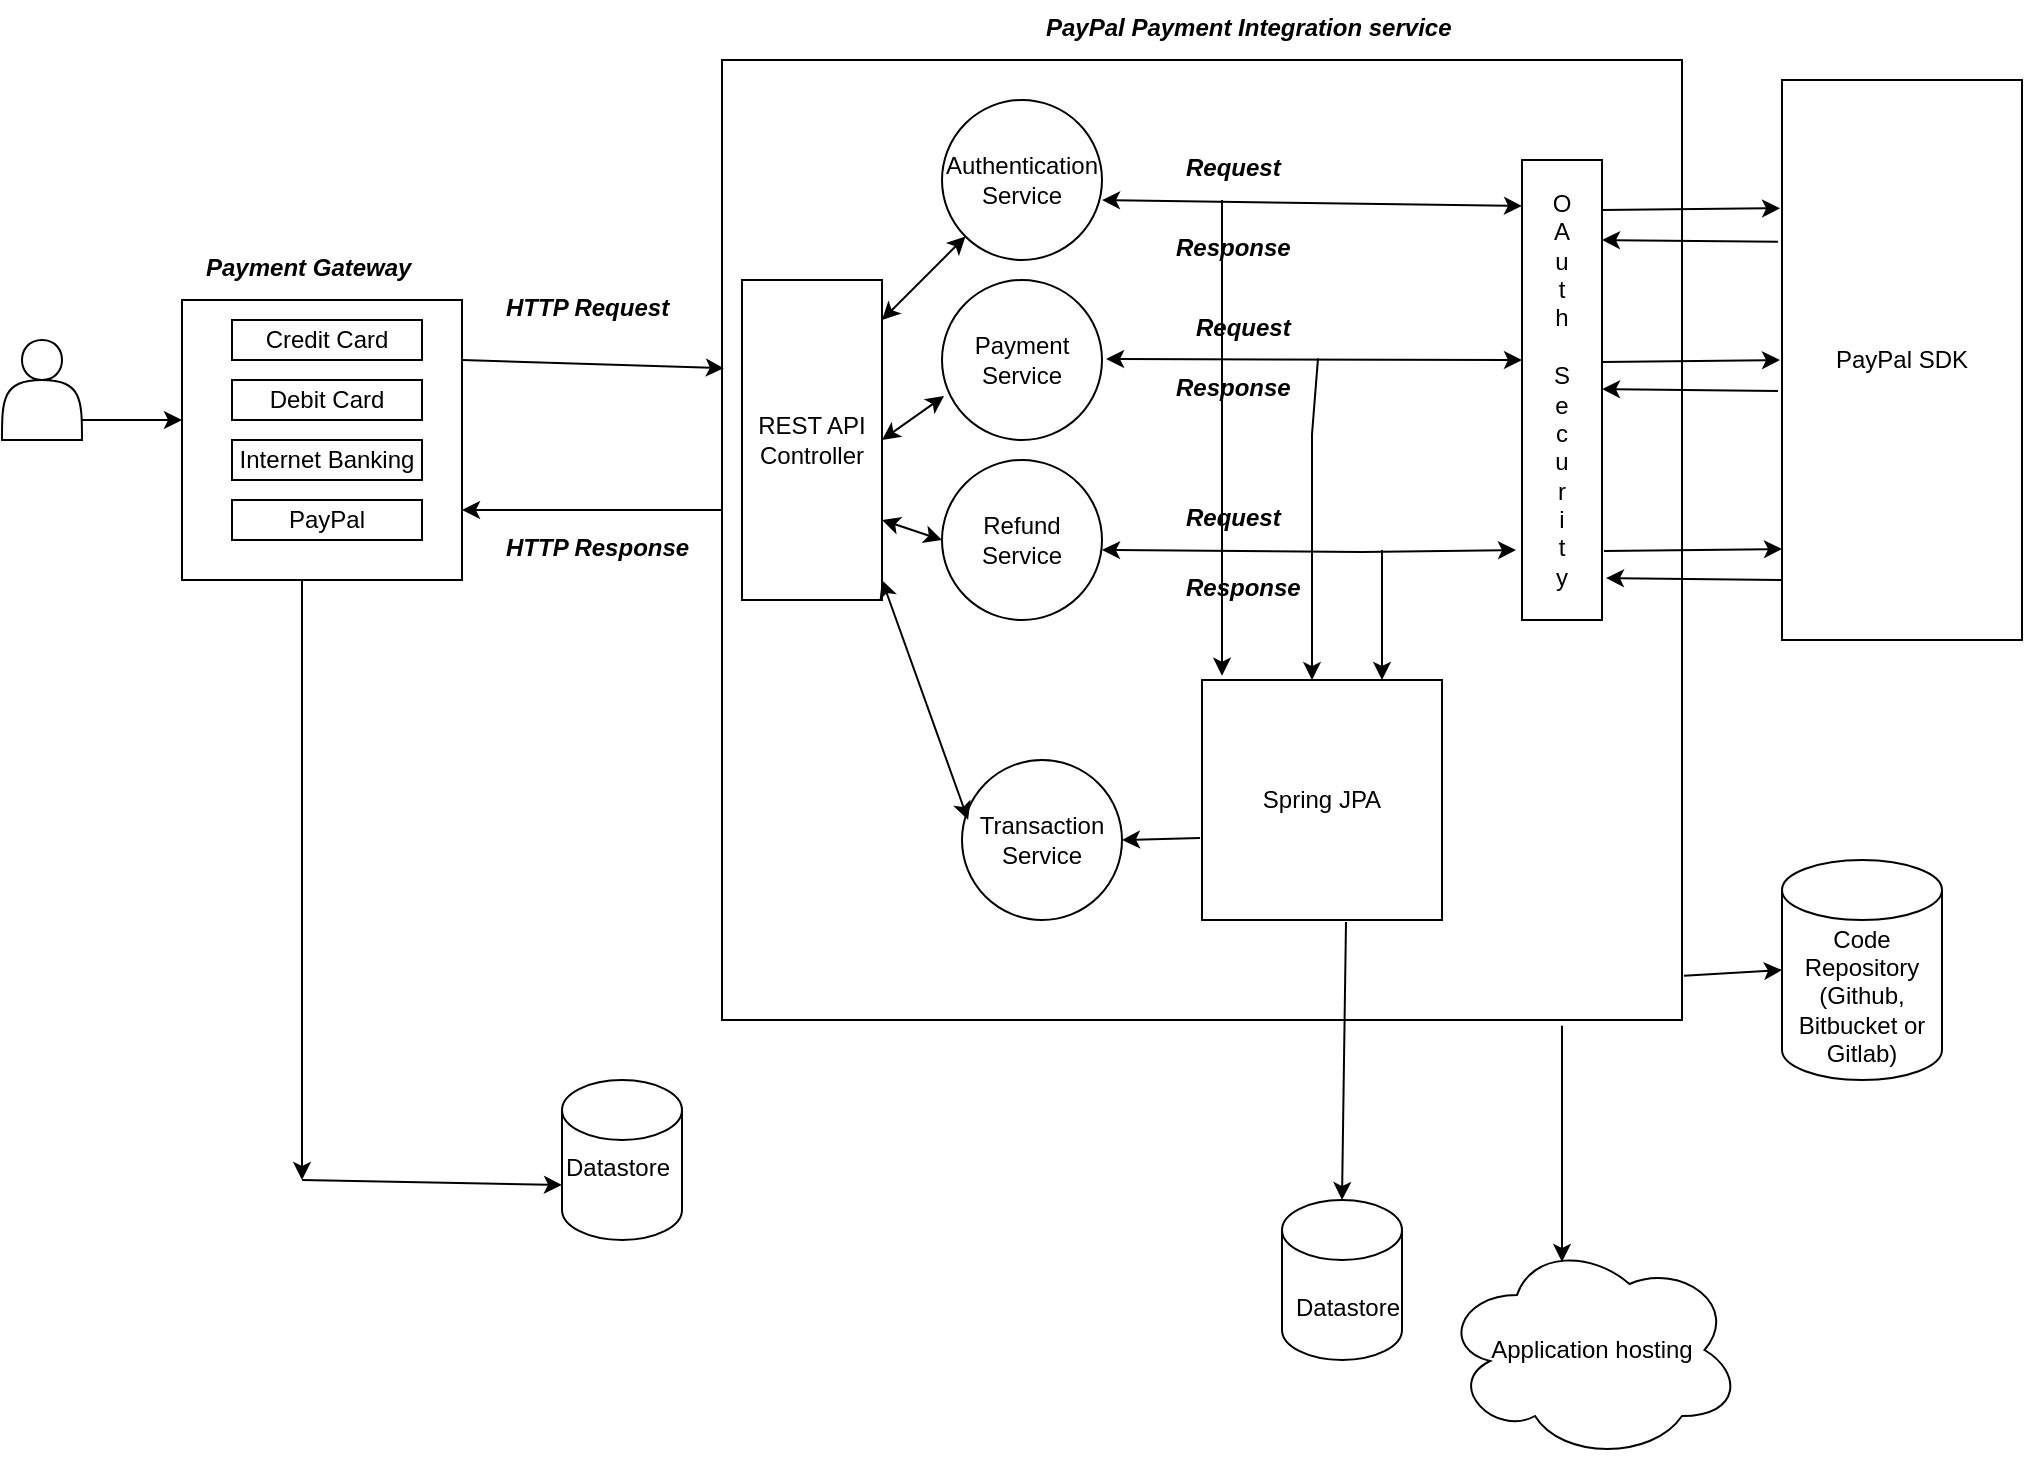 <mxfile version="24.7.8">
  <diagram name="Page-1" id="oqdl3CPkqT0f2W-JLEm6">
    <mxGraphModel dx="880" dy="434" grid="1" gridSize="10" guides="1" tooltips="1" connect="1" arrows="1" fold="1" page="1" pageScale="1" pageWidth="850" pageHeight="1100" background="#ffffff" math="0" shadow="0">
      <root>
        <mxCell id="0" />
        <mxCell id="1" parent="0" />
        <mxCell id="AbVsz41TD_JJC3Mar6eJ-1" value="" style="shape=actor;whiteSpace=wrap;html=1;" parent="1" vertex="1">
          <mxGeometry x="10" y="190" width="40" height="50" as="geometry" />
        </mxCell>
        <mxCell id="AbVsz41TD_JJC3Mar6eJ-2" value="" style="endArrow=classic;html=1;rounded=0;" parent="1" edge="1">
          <mxGeometry width="50" height="50" relative="1" as="geometry">
            <mxPoint x="50" y="230" as="sourcePoint" />
            <mxPoint x="100" y="230" as="targetPoint" />
          </mxGeometry>
        </mxCell>
        <mxCell id="AbVsz41TD_JJC3Mar6eJ-3" value="" style="whiteSpace=wrap;html=1;aspect=fixed;" parent="1" vertex="1">
          <mxGeometry x="100" y="170" width="140" height="140" as="geometry" />
        </mxCell>
        <mxCell id="AbVsz41TD_JJC3Mar6eJ-7" value="Credit Card" style="rounded=0;whiteSpace=wrap;html=1;" parent="1" vertex="1">
          <mxGeometry x="125" y="180" width="95" height="20" as="geometry" />
        </mxCell>
        <mxCell id="AbVsz41TD_JJC3Mar6eJ-9" value="&lt;b&gt;&lt;i&gt;Payment Gateway&lt;/i&gt;&lt;/b&gt;" style="text;whiteSpace=wrap;html=1;" parent="1" vertex="1">
          <mxGeometry x="110" y="140" width="120" height="30" as="geometry" />
        </mxCell>
        <mxCell id="AbVsz41TD_JJC3Mar6eJ-10" value="Debit Card" style="rounded=0;whiteSpace=wrap;html=1;" parent="1" vertex="1">
          <mxGeometry x="125" y="210" width="95" height="20" as="geometry" />
        </mxCell>
        <mxCell id="AbVsz41TD_JJC3Mar6eJ-11" value="Internet Banking" style="rounded=0;whiteSpace=wrap;html=1;" parent="1" vertex="1">
          <mxGeometry x="125" y="240" width="95" height="20" as="geometry" />
        </mxCell>
        <mxCell id="AbVsz41TD_JJC3Mar6eJ-12" value="PayPal" style="rounded=0;whiteSpace=wrap;html=1;" parent="1" vertex="1">
          <mxGeometry x="125" y="270" width="95" height="20" as="geometry" />
        </mxCell>
        <mxCell id="AbVsz41TD_JJC3Mar6eJ-14" value="" style="whiteSpace=wrap;html=1;aspect=fixed;" parent="1" vertex="1">
          <mxGeometry x="370" y="50" width="480" height="480" as="geometry" />
        </mxCell>
        <mxCell id="AbVsz41TD_JJC3Mar6eJ-15" value="&lt;b&gt;&lt;i&gt;PayPal Payment Integration service&lt;br&gt;&lt;/i&gt;&lt;/b&gt;" style="text;whiteSpace=wrap;html=1;" parent="1" vertex="1">
          <mxGeometry x="530" y="20" width="230" height="30" as="geometry" />
        </mxCell>
        <mxCell id="AbVsz41TD_JJC3Mar6eJ-16" value="" style="endArrow=classic;html=1;rounded=0;entryX=0.002;entryY=0.321;entryDx=0;entryDy=0;entryPerimeter=0;" parent="1" target="AbVsz41TD_JJC3Mar6eJ-14" edge="1">
          <mxGeometry width="50" height="50" relative="1" as="geometry">
            <mxPoint x="240" y="200" as="sourcePoint" />
            <mxPoint x="360" y="200" as="targetPoint" />
          </mxGeometry>
        </mxCell>
        <mxCell id="AbVsz41TD_JJC3Mar6eJ-18" value="" style="endArrow=classic;html=1;rounded=0;entryX=1;entryY=0.75;entryDx=0;entryDy=0;" parent="1" target="AbVsz41TD_JJC3Mar6eJ-3" edge="1">
          <mxGeometry width="50" height="50" relative="1" as="geometry">
            <mxPoint x="370" y="275" as="sourcePoint" />
            <mxPoint x="450" y="210" as="targetPoint" />
          </mxGeometry>
        </mxCell>
        <mxCell id="AbVsz41TD_JJC3Mar6eJ-19" value="&lt;b&gt;&lt;i&gt;HTTP Request&lt;br&gt;&lt;/i&gt;&lt;/b&gt;" style="text;whiteSpace=wrap;html=1;" parent="1" vertex="1">
          <mxGeometry x="260" y="160" width="120" height="30" as="geometry" />
        </mxCell>
        <mxCell id="AbVsz41TD_JJC3Mar6eJ-20" value="&lt;b&gt;&lt;i&gt;HTTP Response&lt;/i&gt;&lt;/b&gt;" style="text;whiteSpace=wrap;html=1;" parent="1" vertex="1">
          <mxGeometry x="260" y="280" width="120" height="30" as="geometry" />
        </mxCell>
        <mxCell id="AbVsz41TD_JJC3Mar6eJ-21" value="&lt;div&gt;REST API&lt;/div&gt;&lt;div&gt;Controller&lt;br&gt;&lt;/div&gt;" style="rounded=0;whiteSpace=wrap;html=1;" parent="1" vertex="1">
          <mxGeometry x="380" y="160" width="70" height="160" as="geometry" />
        </mxCell>
        <mxCell id="AbVsz41TD_JJC3Mar6eJ-22" value="Authentication Service" style="ellipse;whiteSpace=wrap;html=1;aspect=fixed;" parent="1" vertex="1">
          <mxGeometry x="480" y="70" width="80" height="80" as="geometry" />
        </mxCell>
        <mxCell id="AbVsz41TD_JJC3Mar6eJ-23" value="Payment Service" style="ellipse;whiteSpace=wrap;html=1;aspect=fixed;" parent="1" vertex="1">
          <mxGeometry x="480" y="160" width="80" height="80" as="geometry" />
        </mxCell>
        <mxCell id="AbVsz41TD_JJC3Mar6eJ-24" value="Refund Service" style="ellipse;whiteSpace=wrap;html=1;aspect=fixed;" parent="1" vertex="1">
          <mxGeometry x="480" y="250" width="80" height="80" as="geometry" />
        </mxCell>
        <mxCell id="AbVsz41TD_JJC3Mar6eJ-25" value="&lt;div&gt;Transaction&lt;/div&gt;&lt;div&gt;Service&lt;br&gt;&lt;/div&gt;" style="ellipse;whiteSpace=wrap;html=1;aspect=fixed;" parent="1" vertex="1">
          <mxGeometry x="490" y="400" width="80" height="80" as="geometry" />
        </mxCell>
        <mxCell id="AbVsz41TD_JJC3Mar6eJ-31" value="" style="endArrow=classic;startArrow=classic;html=1;rounded=0;entryX=0;entryY=1;entryDx=0;entryDy=0;" parent="1" target="AbVsz41TD_JJC3Mar6eJ-22" edge="1">
          <mxGeometry width="50" height="50" relative="1" as="geometry">
            <mxPoint x="450" y="180" as="sourcePoint" />
            <mxPoint x="500" y="130" as="targetPoint" />
          </mxGeometry>
        </mxCell>
        <mxCell id="AbVsz41TD_JJC3Mar6eJ-32" value="" style="endArrow=classic;startArrow=classic;html=1;rounded=0;entryX=0.013;entryY=0.725;entryDx=0;entryDy=0;entryPerimeter=0;" parent="1" target="AbVsz41TD_JJC3Mar6eJ-23" edge="1">
          <mxGeometry width="50" height="50" relative="1" as="geometry">
            <mxPoint x="450" y="240" as="sourcePoint" />
            <mxPoint x="500" y="190" as="targetPoint" />
          </mxGeometry>
        </mxCell>
        <mxCell id="AbVsz41TD_JJC3Mar6eJ-34" value="" style="endArrow=classic;startArrow=classic;html=1;rounded=0;entryX=0;entryY=0.5;entryDx=0;entryDy=0;exitX=1;exitY=0.75;exitDx=0;exitDy=0;" parent="1" source="AbVsz41TD_JJC3Mar6eJ-21" target="AbVsz41TD_JJC3Mar6eJ-24" edge="1">
          <mxGeometry width="50" height="50" relative="1" as="geometry">
            <mxPoint x="460" y="280" as="sourcePoint" />
            <mxPoint x="450" y="220" as="targetPoint" />
          </mxGeometry>
        </mxCell>
        <mxCell id="AbVsz41TD_JJC3Mar6eJ-35" value="" style="endArrow=classic;startArrow=classic;html=1;rounded=0;entryX=0.038;entryY=0.375;entryDx=0;entryDy=0;entryPerimeter=0;" parent="1" target="AbVsz41TD_JJC3Mar6eJ-25" edge="1">
          <mxGeometry width="50" height="50" relative="1" as="geometry">
            <mxPoint x="450" y="310" as="sourcePoint" />
            <mxPoint x="500" y="260" as="targetPoint" />
          </mxGeometry>
        </mxCell>
        <mxCell id="AbVsz41TD_JJC3Mar6eJ-36" value="PayPal SDK" style="rounded=0;whiteSpace=wrap;html=1;" parent="1" vertex="1">
          <mxGeometry x="900" y="60" width="120" height="280" as="geometry" />
        </mxCell>
        <mxCell id="AbVsz41TD_JJC3Mar6eJ-39" value="" style="endArrow=classic;startArrow=classic;html=1;rounded=0;" parent="1" edge="1">
          <mxGeometry width="50" height="50" relative="1" as="geometry">
            <mxPoint x="560" y="120" as="sourcePoint" />
            <mxPoint x="770" y="123" as="targetPoint" />
            <Array as="points">
              <mxPoint x="770" y="123" />
            </Array>
          </mxGeometry>
        </mxCell>
        <mxCell id="AbVsz41TD_JJC3Mar6eJ-40" value="" style="endArrow=classic;startArrow=classic;html=1;rounded=0;" parent="1" edge="1">
          <mxGeometry width="50" height="50" relative="1" as="geometry">
            <mxPoint x="562.04" y="199.5" as="sourcePoint" />
            <mxPoint x="770" y="200" as="targetPoint" />
          </mxGeometry>
        </mxCell>
        <mxCell id="AbVsz41TD_JJC3Mar6eJ-41" value="" style="endArrow=classic;startArrow=classic;html=1;rounded=0;entryX=-0.075;entryY=0.848;entryDx=0;entryDy=0;entryPerimeter=0;" parent="1" target="AbVsz41TD_JJC3Mar6eJ-75" edge="1">
          <mxGeometry width="50" height="50" relative="1" as="geometry">
            <mxPoint x="560" y="295" as="sourcePoint" />
            <mxPoint x="760" y="296" as="targetPoint" />
            <Array as="points">
              <mxPoint x="690" y="296" />
            </Array>
          </mxGeometry>
        </mxCell>
        <mxCell id="AbVsz41TD_JJC3Mar6eJ-43" value="&lt;b&gt;&lt;i&gt;Request&lt;br&gt;&lt;/i&gt;&lt;/b&gt;" style="text;whiteSpace=wrap;html=1;" parent="1" vertex="1">
          <mxGeometry x="600" y="90" width="120" height="30" as="geometry" />
        </mxCell>
        <mxCell id="AbVsz41TD_JJC3Mar6eJ-44" value="&lt;b&gt;&lt;i&gt;Response&lt;/i&gt;&lt;/b&gt;" style="text;whiteSpace=wrap;html=1;" parent="1" vertex="1">
          <mxGeometry x="595" y="130" width="120" height="30" as="geometry" />
        </mxCell>
        <mxCell id="AbVsz41TD_JJC3Mar6eJ-45" value="&lt;b&gt;&lt;i&gt;Request&lt;br&gt;&lt;/i&gt;&lt;/b&gt;" style="text;whiteSpace=wrap;html=1;" parent="1" vertex="1">
          <mxGeometry x="600" y="265" width="60" height="15" as="geometry" />
        </mxCell>
        <mxCell id="AbVsz41TD_JJC3Mar6eJ-46" value="&lt;b&gt;&lt;i&gt;Request&lt;br&gt;&lt;/i&gt;&lt;/b&gt;" style="text;whiteSpace=wrap;html=1;" parent="1" vertex="1">
          <mxGeometry x="605" y="170" width="60" height="20" as="geometry" />
        </mxCell>
        <mxCell id="AbVsz41TD_JJC3Mar6eJ-47" value="&lt;b&gt;&lt;i&gt;Response&lt;/i&gt;&lt;/b&gt;" style="text;whiteSpace=wrap;html=1;" parent="1" vertex="1">
          <mxGeometry x="600" y="300" width="60" height="20" as="geometry" />
        </mxCell>
        <mxCell id="AbVsz41TD_JJC3Mar6eJ-51" value="Spring JPA" style="rounded=0;whiteSpace=wrap;html=1;" parent="1" vertex="1">
          <mxGeometry x="610" y="360" width="120" height="120" as="geometry" />
        </mxCell>
        <mxCell id="AbVsz41TD_JJC3Mar6eJ-52" value="" style="endArrow=classic;html=1;rounded=0;" parent="1" edge="1">
          <mxGeometry width="50" height="50" relative="1" as="geometry">
            <mxPoint x="620" y="120" as="sourcePoint" />
            <mxPoint x="620" y="357.854" as="targetPoint" />
          </mxGeometry>
        </mxCell>
        <mxCell id="AbVsz41TD_JJC3Mar6eJ-53" value="" style="endArrow=classic;html=1;rounded=0;exitX=0.9;exitY=0.067;exitDx=0;exitDy=0;exitPerimeter=0;" parent="1" edge="1">
          <mxGeometry width="50" height="50" relative="1" as="geometry">
            <mxPoint x="668" y="199.16" as="sourcePoint" />
            <mxPoint x="665" y="360.004" as="targetPoint" />
            <Array as="points">
              <mxPoint x="665" y="237.15" />
            </Array>
          </mxGeometry>
        </mxCell>
        <mxCell id="AbVsz41TD_JJC3Mar6eJ-48" value="&lt;b&gt;&lt;i&gt;Response&lt;/i&gt;&lt;/b&gt;" style="text;whiteSpace=wrap;html=1;" parent="1" vertex="1">
          <mxGeometry x="595" y="200" width="70" height="30" as="geometry" />
        </mxCell>
        <mxCell id="AbVsz41TD_JJC3Mar6eJ-66" value="" style="endArrow=classic;html=1;rounded=0;entryX=0.75;entryY=0;entryDx=0;entryDy=0;" parent="1" target="AbVsz41TD_JJC3Mar6eJ-51" edge="1">
          <mxGeometry width="50" height="50" relative="1" as="geometry">
            <mxPoint x="700" y="295" as="sourcePoint" />
            <mxPoint x="750" y="245" as="targetPoint" />
          </mxGeometry>
        </mxCell>
        <mxCell id="AbVsz41TD_JJC3Mar6eJ-67" value="" style="shape=cylinder3;whiteSpace=wrap;html=1;boundedLbl=1;backgroundOutline=1;size=15;" parent="1" vertex="1">
          <mxGeometry x="290" y="560" width="60" height="80" as="geometry" />
        </mxCell>
        <mxCell id="AbVsz41TD_JJC3Mar6eJ-69" value="" style="endArrow=classic;html=1;rounded=0;exitX=0.6;exitY=1.008;exitDx=0;exitDy=0;exitPerimeter=0;" parent="1" source="AbVsz41TD_JJC3Mar6eJ-51" edge="1">
          <mxGeometry width="50" height="50" relative="1" as="geometry">
            <mxPoint x="520" y="520" as="sourcePoint" />
            <mxPoint x="680" y="620" as="targetPoint" />
          </mxGeometry>
        </mxCell>
        <mxCell id="AbVsz41TD_JJC3Mar6eJ-71" value="" style="endArrow=classic;html=1;rounded=0;exitX=-0.008;exitY=0.658;exitDx=0;exitDy=0;exitPerimeter=0;entryX=1;entryY=0.5;entryDx=0;entryDy=0;" parent="1" source="AbVsz41TD_JJC3Mar6eJ-51" target="AbVsz41TD_JJC3Mar6eJ-25" edge="1">
          <mxGeometry width="50" height="50" relative="1" as="geometry">
            <mxPoint x="520" y="460" as="sourcePoint" />
            <mxPoint x="570" y="410" as="targetPoint" />
          </mxGeometry>
        </mxCell>
        <mxCell id="AbVsz41TD_JJC3Mar6eJ-72" value="" style="endArrow=classic;html=1;rounded=0;entryX=0;entryY=0;entryDx=0;entryDy=52.5;entryPerimeter=0;" parent="1" target="AbVsz41TD_JJC3Mar6eJ-67" edge="1">
          <mxGeometry width="50" height="50" relative="1" as="geometry">
            <mxPoint x="160" y="610" as="sourcePoint" />
            <mxPoint x="210" y="560" as="targetPoint" />
          </mxGeometry>
        </mxCell>
        <mxCell id="AbVsz41TD_JJC3Mar6eJ-73" value="" style="endArrow=classic;html=1;rounded=0;" parent="1" edge="1">
          <mxGeometry width="50" height="50" relative="1" as="geometry">
            <mxPoint x="160" y="310" as="sourcePoint" />
            <mxPoint x="160" y="610" as="targetPoint" />
          </mxGeometry>
        </mxCell>
        <mxCell id="AbVsz41TD_JJC3Mar6eJ-75" value="&lt;div&gt;O&lt;/div&gt;&lt;div&gt;A&lt;/div&gt;&lt;div&gt;u&lt;/div&gt;&lt;div&gt;t&lt;/div&gt;&lt;div&gt;h&lt;/div&gt;&lt;div&gt;&lt;br&gt;&lt;/div&gt;&lt;div&gt;S&lt;/div&gt;&lt;div&gt;e&lt;/div&gt;&lt;div&gt;c&lt;/div&gt;&lt;div&gt;u&lt;/div&gt;&lt;div&gt;r&lt;/div&gt;&lt;div&gt;i&lt;/div&gt;&lt;div&gt;t&lt;/div&gt;&lt;div&gt;y&lt;br&gt;&lt;/div&gt;" style="rounded=0;whiteSpace=wrap;html=1;" parent="1" vertex="1">
          <mxGeometry x="770" y="100" width="40" height="230" as="geometry" />
        </mxCell>
        <mxCell id="AbVsz41TD_JJC3Mar6eJ-78" value="" style="endArrow=classic;html=1;rounded=0;entryX=-0.008;entryY=0.229;entryDx=0;entryDy=0;entryPerimeter=0;" parent="1" target="AbVsz41TD_JJC3Mar6eJ-36" edge="1">
          <mxGeometry width="50" height="50" relative="1" as="geometry">
            <mxPoint x="810" y="125" as="sourcePoint" />
            <mxPoint x="860" y="75" as="targetPoint" />
          </mxGeometry>
        </mxCell>
        <mxCell id="AbVsz41TD_JJC3Mar6eJ-79" value="" style="endArrow=classic;html=1;rounded=0;entryX=-0.008;entryY=0.229;entryDx=0;entryDy=0;entryPerimeter=0;" parent="1" edge="1">
          <mxGeometry width="50" height="50" relative="1" as="geometry">
            <mxPoint x="811" y="295.5" as="sourcePoint" />
            <mxPoint x="900" y="294.5" as="targetPoint" />
          </mxGeometry>
        </mxCell>
        <mxCell id="AbVsz41TD_JJC3Mar6eJ-80" value="" style="endArrow=classic;html=1;rounded=0;entryX=-0.008;entryY=0.229;entryDx=0;entryDy=0;entryPerimeter=0;" parent="1" edge="1">
          <mxGeometry width="50" height="50" relative="1" as="geometry">
            <mxPoint x="810" y="201" as="sourcePoint" />
            <mxPoint x="899" y="200" as="targetPoint" />
          </mxGeometry>
        </mxCell>
        <mxCell id="AbVsz41TD_JJC3Mar6eJ-82" value="" style="endArrow=classic;html=1;rounded=0;exitX=-0.017;exitY=0.289;exitDx=0;exitDy=0;exitPerimeter=0;" parent="1" source="AbVsz41TD_JJC3Mar6eJ-36" edge="1">
          <mxGeometry width="50" height="50" relative="1" as="geometry">
            <mxPoint x="760" y="190" as="sourcePoint" />
            <mxPoint x="810" y="140" as="targetPoint" />
          </mxGeometry>
        </mxCell>
        <mxCell id="AbVsz41TD_JJC3Mar6eJ-83" value="" style="endArrow=classic;html=1;rounded=0;exitX=-0.017;exitY=0.289;exitDx=0;exitDy=0;exitPerimeter=0;" parent="1" edge="1">
          <mxGeometry width="50" height="50" relative="1" as="geometry">
            <mxPoint x="900" y="310" as="sourcePoint" />
            <mxPoint x="812" y="309" as="targetPoint" />
          </mxGeometry>
        </mxCell>
        <mxCell id="AbVsz41TD_JJC3Mar6eJ-84" value="" style="endArrow=classic;html=1;rounded=0;exitX=-0.017;exitY=0.289;exitDx=0;exitDy=0;exitPerimeter=0;" parent="1" edge="1">
          <mxGeometry width="50" height="50" relative="1" as="geometry">
            <mxPoint x="898" y="215.5" as="sourcePoint" />
            <mxPoint x="810" y="214.5" as="targetPoint" />
          </mxGeometry>
        </mxCell>
        <mxCell id="AbVsz41TD_JJC3Mar6eJ-85" value="Datastore" style="text;whiteSpace=wrap;html=1;" parent="1" vertex="1">
          <mxGeometry x="290" y="590" width="60" height="20" as="geometry" />
        </mxCell>
        <mxCell id="AbVsz41TD_JJC3Mar6eJ-88" value="&lt;div&gt;Code Repository&lt;/div&gt;&lt;div&gt;(Github, Bitbucket or Gitlab)&lt;br&gt;&lt;/div&gt;" style="shape=cylinder3;whiteSpace=wrap;html=1;boundedLbl=1;backgroundOutline=1;size=15;" parent="1" vertex="1">
          <mxGeometry x="900" y="450" width="80" height="110" as="geometry" />
        </mxCell>
        <mxCell id="AbVsz41TD_JJC3Mar6eJ-93" value="" style="endArrow=classic;html=1;rounded=0;entryX=0;entryY=0.5;entryDx=0;entryDy=0;entryPerimeter=0;exitX=1.002;exitY=0.954;exitDx=0;exitDy=0;exitPerimeter=0;" parent="1" source="AbVsz41TD_JJC3Mar6eJ-14" target="AbVsz41TD_JJC3Mar6eJ-88" edge="1">
          <mxGeometry width="50" height="50" relative="1" as="geometry">
            <mxPoint x="630" y="480" as="sourcePoint" />
            <mxPoint x="680" y="430" as="targetPoint" />
          </mxGeometry>
        </mxCell>
        <mxCell id="AbVsz41TD_JJC3Mar6eJ-94" value="Application hosting" style="ellipse;shape=cloud;whiteSpace=wrap;html=1;" parent="1" vertex="1">
          <mxGeometry x="730" y="640" width="150" height="110" as="geometry" />
        </mxCell>
        <mxCell id="AbVsz41TD_JJC3Mar6eJ-95" value="" style="endArrow=classic;html=1;rounded=0;entryX=0.4;entryY=0.1;entryDx=0;entryDy=0;entryPerimeter=0;exitX=0.875;exitY=1.006;exitDx=0;exitDy=0;exitPerimeter=0;" parent="1" source="AbVsz41TD_JJC3Mar6eJ-14" target="AbVsz41TD_JJC3Mar6eJ-94" edge="1">
          <mxGeometry width="50" height="50" relative="1" as="geometry">
            <mxPoint x="630" y="530" as="sourcePoint" />
            <mxPoint x="680" y="480" as="targetPoint" />
          </mxGeometry>
        </mxCell>
        <mxCell id="5Ud9nC-pEgyY8373Sr0N-1" value="" style="shape=cylinder3;whiteSpace=wrap;html=1;boundedLbl=1;backgroundOutline=1;size=15;" vertex="1" parent="1">
          <mxGeometry x="650" y="620" width="60" height="80" as="geometry" />
        </mxCell>
        <mxCell id="5Ud9nC-pEgyY8373Sr0N-2" value="Datastore" style="text;whiteSpace=wrap;html=1;" vertex="1" parent="1">
          <mxGeometry x="655" y="660" width="60" height="20" as="geometry" />
        </mxCell>
      </root>
    </mxGraphModel>
  </diagram>
</mxfile>
